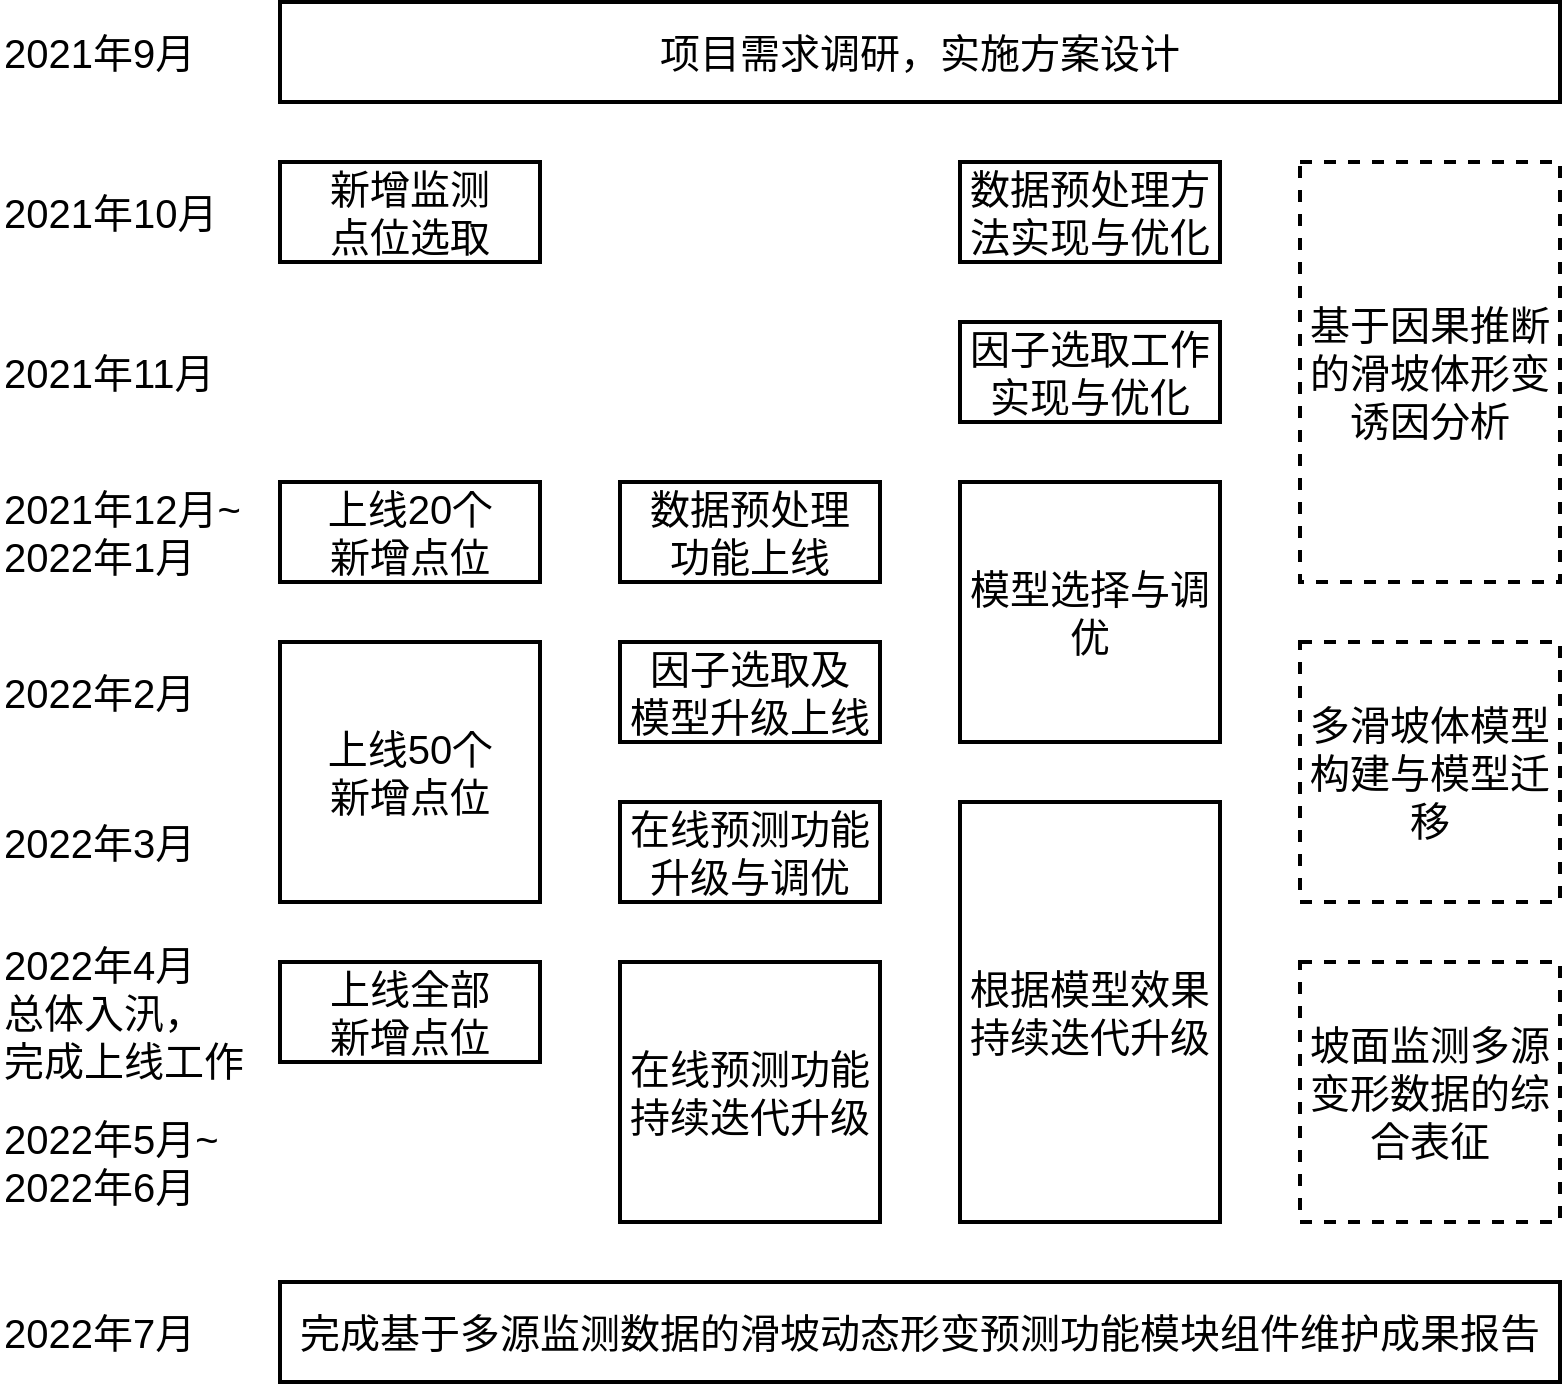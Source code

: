 <mxfile version="15.7.3" type="github">
  <diagram id="D520OWlQWmqGKf1R0sh2" name="Page-1">
    <mxGraphModel dx="1550" dy="769" grid="1" gridSize="10" guides="1" tooltips="1" connect="1" arrows="1" fold="1" page="1" pageScale="1" pageWidth="827" pageHeight="1169" math="0" shadow="0">
      <root>
        <mxCell id="0" />
        <mxCell id="1" parent="0" />
        <mxCell id="3WDLvuDNipePncLa-vWL-2" value="&lt;font style=&quot;font-size: 20px;&quot;&gt;项目需求调研，实施方案设计&lt;/font&gt;" style="rounded=0;whiteSpace=wrap;html=1;absoluteArcSize=1;arcSize=14;strokeWidth=2;fontSize=20;" parent="1" vertex="1">
          <mxGeometry x="160" y="280" width="640" height="50" as="geometry" />
        </mxCell>
        <mxCell id="3WDLvuDNipePncLa-vWL-4" value="&lt;span style=&quot;font-size: 20px;&quot;&gt;新增监测&lt;br style=&quot;font-size: 20px;&quot;&gt;点位选取&lt;/span&gt;" style="rounded=0;whiteSpace=wrap;html=1;absoluteArcSize=1;arcSize=14;strokeWidth=2;fontSize=20;" parent="1" vertex="1">
          <mxGeometry x="160" y="360" width="130" height="50" as="geometry" />
        </mxCell>
        <mxCell id="3WDLvuDNipePncLa-vWL-5" value="&lt;span style=&quot;font-size: 20px&quot;&gt;数据预处理方法实现与优化&lt;/span&gt;" style="rounded=0;whiteSpace=wrap;html=1;absoluteArcSize=1;arcSize=14;strokeWidth=2;fontSize=20;" parent="1" vertex="1">
          <mxGeometry x="500" y="360" width="130" height="50" as="geometry" />
        </mxCell>
        <mxCell id="3WDLvuDNipePncLa-vWL-6" value="&lt;span style=&quot;font-size: 20px;&quot;&gt;因子选取工作&lt;br style=&quot;font-size: 20px;&quot;&gt;实现与优化&lt;/span&gt;" style="rounded=0;whiteSpace=wrap;html=1;absoluteArcSize=1;arcSize=14;strokeWidth=2;fontSize=20;" parent="1" vertex="1">
          <mxGeometry x="500" y="440" width="130" height="50" as="geometry" />
        </mxCell>
        <mxCell id="3WDLvuDNipePncLa-vWL-8" value="&lt;span style=&quot;font-size: 20px;&quot;&gt;模型选择与调优&lt;/span&gt;" style="rounded=0;whiteSpace=wrap;html=1;absoluteArcSize=1;arcSize=14;strokeWidth=2;fontSize=20;" parent="1" vertex="1">
          <mxGeometry x="500" y="520" width="130" height="130" as="geometry" />
        </mxCell>
        <mxCell id="3WDLvuDNipePncLa-vWL-14" value="&lt;span style=&quot;font-size: 20px;&quot;&gt;上线20个&lt;br style=&quot;font-size: 20px;&quot;&gt;新增点位&lt;/span&gt;" style="rounded=0;whiteSpace=wrap;html=1;absoluteArcSize=1;arcSize=14;strokeWidth=2;fontSize=20;" parent="1" vertex="1">
          <mxGeometry x="160" y="520" width="130" height="50" as="geometry" />
        </mxCell>
        <mxCell id="3WDLvuDNipePncLa-vWL-15" value="&lt;span style=&quot;font-size: 20px;&quot;&gt;数据预处理&lt;br style=&quot;font-size: 20px;&quot;&gt;功能上线&lt;/span&gt;" style="rounded=0;whiteSpace=wrap;html=1;absoluteArcSize=1;arcSize=14;strokeWidth=2;fontSize=20;" parent="1" vertex="1">
          <mxGeometry x="330" y="520" width="130" height="50" as="geometry" />
        </mxCell>
        <mxCell id="3WDLvuDNipePncLa-vWL-16" value="&lt;span style=&quot;font-size: 20px;&quot;&gt;因子选取及&lt;br style=&quot;font-size: 20px;&quot;&gt;模型升级上线&lt;br style=&quot;font-size: 20px;&quot;&gt;&lt;/span&gt;" style="rounded=0;whiteSpace=wrap;html=1;absoluteArcSize=1;arcSize=14;strokeWidth=2;fontSize=20;" parent="1" vertex="1">
          <mxGeometry x="330" y="600" width="130" height="50" as="geometry" />
        </mxCell>
        <mxCell id="3WDLvuDNipePncLa-vWL-17" value="&lt;span style=&quot;font-size: 20px;&quot;&gt;上线50个&lt;br style=&quot;font-size: 20px;&quot;&gt;新增点位&lt;/span&gt;" style="rounded=0;whiteSpace=wrap;html=1;absoluteArcSize=1;arcSize=14;strokeWidth=2;fontSize=20;" parent="1" vertex="1">
          <mxGeometry x="160" y="600" width="130" height="130" as="geometry" />
        </mxCell>
        <mxCell id="3WDLvuDNipePncLa-vWL-18" value="&lt;span style=&quot;font-size: 20px;&quot;&gt;根据模型效果&lt;br style=&quot;font-size: 20px;&quot;&gt;持续迭代升级&lt;br style=&quot;font-size: 20px;&quot;&gt;&lt;/span&gt;" style="rounded=0;whiteSpace=wrap;html=1;absoluteArcSize=1;arcSize=14;strokeWidth=2;fontSize=20;" parent="1" vertex="1">
          <mxGeometry x="500" y="680" width="130" height="210" as="geometry" />
        </mxCell>
        <mxCell id="3WDLvuDNipePncLa-vWL-19" value="&lt;span style=&quot;font-size: 20px;&quot;&gt;上线全部&lt;br style=&quot;font-size: 20px;&quot;&gt;新增点位&lt;/span&gt;" style="rounded=0;whiteSpace=wrap;html=1;absoluteArcSize=1;arcSize=14;strokeWidth=2;fontSize=20;" parent="1" vertex="1">
          <mxGeometry x="160" y="760" width="130" height="50" as="geometry" />
        </mxCell>
        <mxCell id="3WDLvuDNipePncLa-vWL-20" value="&lt;span style=&quot;font-size: 20px;&quot;&gt;在线预测功能&lt;br style=&quot;font-size: 20px;&quot;&gt;升级与调优&lt;br style=&quot;font-size: 20px;&quot;&gt;&lt;/span&gt;" style="rounded=0;whiteSpace=wrap;html=1;absoluteArcSize=1;arcSize=14;strokeWidth=2;fontSize=20;" parent="1" vertex="1">
          <mxGeometry x="330" y="680" width="130" height="50" as="geometry" />
        </mxCell>
        <mxCell id="3WDLvuDNipePncLa-vWL-21" value="&lt;span style=&quot;font-size: 20px;&quot;&gt;在线预测功能&lt;br style=&quot;font-size: 20px;&quot;&gt;持续迭代升级&lt;br style=&quot;font-size: 20px;&quot;&gt;&lt;/span&gt;" style="rounded=0;whiteSpace=wrap;html=1;absoluteArcSize=1;arcSize=14;strokeWidth=2;fontSize=20;" parent="1" vertex="1">
          <mxGeometry x="330" y="760" width="130" height="130" as="geometry" />
        </mxCell>
        <mxCell id="3WDLvuDNipePncLa-vWL-22" value="&lt;span style=&quot;font-size: 20px;&quot;&gt;基于因果推断&lt;br style=&quot;font-size: 20px;&quot;&gt;的滑坡体形变&lt;br style=&quot;font-size: 20px;&quot;&gt;诱因分析&lt;/span&gt;" style="rounded=0;whiteSpace=wrap;html=1;absoluteArcSize=1;arcSize=14;strokeWidth=2;dashed=1;fontSize=20;" parent="1" vertex="1">
          <mxGeometry x="670" y="360" width="130" height="210" as="geometry" />
        </mxCell>
        <mxCell id="3WDLvuDNipePncLa-vWL-23" value="&lt;span style=&quot;font-size: 20px;&quot;&gt;完成基于多源监测数据的滑坡动态形变预测功能模块组件维护成果报告&lt;/span&gt;" style="rounded=0;whiteSpace=wrap;html=1;absoluteArcSize=1;arcSize=14;strokeWidth=2;fontSize=20;" parent="1" vertex="1">
          <mxGeometry x="160" y="920" width="640" height="50" as="geometry" />
        </mxCell>
        <mxCell id="3WDLvuDNipePncLa-vWL-24" value="&lt;span style=&quot;font-size: 20px;&quot;&gt;多滑坡体模型&lt;br style=&quot;font-size: 20px;&quot;&gt;构建与模型迁移&lt;/span&gt;" style="rounded=0;whiteSpace=wrap;html=1;absoluteArcSize=1;arcSize=14;strokeWidth=2;dashed=1;fontSize=20;" parent="1" vertex="1">
          <mxGeometry x="670" y="600" width="130" height="130" as="geometry" />
        </mxCell>
        <mxCell id="3WDLvuDNipePncLa-vWL-25" value="&lt;font style=&quot;font-size: 20px;&quot;&gt;2021年9月&lt;/font&gt;" style="text;html=1;align=left;verticalAlign=middle;resizable=0;points=[];autosize=1;strokeColor=none;fillColor=none;fontSize=20;" parent="1" vertex="1">
          <mxGeometry x="20" y="290" width="110" height="30" as="geometry" />
        </mxCell>
        <mxCell id="3WDLvuDNipePncLa-vWL-26" value="&lt;font style=&quot;font-size: 20px;&quot;&gt;2021年10月&lt;/font&gt;" style="text;html=1;align=left;verticalAlign=middle;resizable=0;points=[];autosize=1;strokeColor=none;fillColor=none;fontSize=20;" parent="1" vertex="1">
          <mxGeometry x="20" y="370" width="120" height="30" as="geometry" />
        </mxCell>
        <mxCell id="3WDLvuDNipePncLa-vWL-27" value="&lt;font style=&quot;font-size: 20px;&quot;&gt;2021年11月&lt;/font&gt;" style="text;html=1;align=left;verticalAlign=middle;resizable=0;points=[];autosize=1;strokeColor=none;fillColor=none;fontSize=20;" parent="1" vertex="1">
          <mxGeometry x="20" y="450" width="120" height="30" as="geometry" />
        </mxCell>
        <mxCell id="3WDLvuDNipePncLa-vWL-28" value="&lt;font style=&quot;font-size: 20px;&quot;&gt;2021年12月~&lt;br style=&quot;font-size: 20px;&quot;&gt;2022年1月&lt;br style=&quot;font-size: 20px;&quot;&gt;&lt;/font&gt;" style="text;html=1;align=left;verticalAlign=middle;resizable=0;points=[];autosize=1;strokeColor=none;fillColor=none;fontSize=20;" parent="1" vertex="1">
          <mxGeometry x="20" y="520" width="130" height="50" as="geometry" />
        </mxCell>
        <mxCell id="3WDLvuDNipePncLa-vWL-29" value="&lt;font style=&quot;font-size: 20px;&quot;&gt;2022年2月&lt;br style=&quot;font-size: 20px;&quot;&gt;&lt;/font&gt;" style="text;html=1;align=left;verticalAlign=middle;resizable=0;points=[];autosize=1;strokeColor=none;fillColor=none;fontSize=20;" parent="1" vertex="1">
          <mxGeometry x="20" y="610" width="110" height="30" as="geometry" />
        </mxCell>
        <mxCell id="3WDLvuDNipePncLa-vWL-30" value="&lt;font style=&quot;font-size: 20px;&quot;&gt;2022年3月&lt;br style=&quot;font-size: 20px;&quot;&gt;&lt;/font&gt;" style="text;html=1;align=left;verticalAlign=middle;resizable=0;points=[];autosize=1;strokeColor=none;fillColor=none;fontSize=20;" parent="1" vertex="1">
          <mxGeometry x="20" y="685" width="110" height="30" as="geometry" />
        </mxCell>
        <mxCell id="3WDLvuDNipePncLa-vWL-31" value="&lt;font style=&quot;font-size: 20px;&quot;&gt;2022年4月&lt;br style=&quot;font-size: 20px;&quot;&gt;总体入汛，&lt;br style=&quot;font-size: 20px;&quot;&gt;完成上线工作&lt;br style=&quot;font-size: 20px;&quot;&gt;&lt;/font&gt;" style="text;html=1;align=left;verticalAlign=middle;resizable=0;points=[];autosize=1;strokeColor=none;fillColor=none;fontSize=20;" parent="1" vertex="1">
          <mxGeometry x="20" y="745" width="140" height="80" as="geometry" />
        </mxCell>
        <mxCell id="3WDLvuDNipePncLa-vWL-32" value="&lt;font style=&quot;font-size: 20px;&quot;&gt;2022年5月~&lt;br style=&quot;font-size: 20px;&quot;&gt;2022年6月&lt;br style=&quot;font-size: 20px;&quot;&gt;&lt;/font&gt;" style="text;html=1;align=left;verticalAlign=middle;resizable=0;points=[];autosize=1;strokeColor=none;fillColor=none;fontSize=20;" parent="1" vertex="1">
          <mxGeometry x="20" y="835" width="120" height="50" as="geometry" />
        </mxCell>
        <mxCell id="3WDLvuDNipePncLa-vWL-33" value="&lt;font style=&quot;font-size: 20px;&quot;&gt;2022年7月&lt;br style=&quot;font-size: 20px;&quot;&gt;&lt;/font&gt;" style="text;html=1;align=left;verticalAlign=middle;resizable=0;points=[];autosize=1;strokeColor=none;fillColor=none;fontSize=20;" parent="1" vertex="1">
          <mxGeometry x="20" y="930" width="110" height="30" as="geometry" />
        </mxCell>
        <mxCell id="3WDLvuDNipePncLa-vWL-34" value="&lt;font style=&quot;font-size: 20px;&quot;&gt;坡面监测多源变形数据的综合表征&lt;/font&gt;" style="rounded=0;whiteSpace=wrap;html=1;absoluteArcSize=1;arcSize=14;strokeWidth=2;dashed=1;fontSize=20;" parent="1" vertex="1">
          <mxGeometry x="670" y="760" width="130" height="130" as="geometry" />
        </mxCell>
      </root>
    </mxGraphModel>
  </diagram>
</mxfile>
